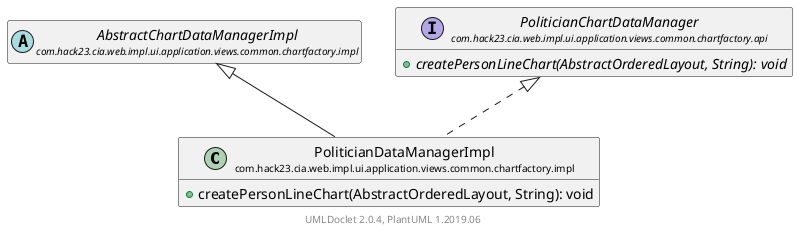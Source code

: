 @startuml
    set namespaceSeparator none
    hide empty fields
    hide empty methods

    class "<size:14>PoliticianDataManagerImpl\n<size:10>com.hack23.cia.web.impl.ui.application.views.common.chartfactory.impl" as com.hack23.cia.web.impl.ui.application.views.common.chartfactory.impl.PoliticianDataManagerImpl [[PoliticianDataManagerImpl.html]] {
        +createPersonLineChart(AbstractOrderedLayout, String): void
    }

    abstract class "<size:14>AbstractChartDataManagerImpl\n<size:10>com.hack23.cia.web.impl.ui.application.views.common.chartfactory.impl" as com.hack23.cia.web.impl.ui.application.views.common.chartfactory.impl.AbstractChartDataManagerImpl [[AbstractChartDataManagerImpl.html]]
    interface "<size:14>PoliticianChartDataManager\n<size:10>com.hack23.cia.web.impl.ui.application.views.common.chartfactory.api" as com.hack23.cia.web.impl.ui.application.views.common.chartfactory.api.PoliticianChartDataManager [[../api/PoliticianChartDataManager.html]] {
        {abstract} +createPersonLineChart(AbstractOrderedLayout, String): void
    }

    com.hack23.cia.web.impl.ui.application.views.common.chartfactory.impl.AbstractChartDataManagerImpl <|-- com.hack23.cia.web.impl.ui.application.views.common.chartfactory.impl.PoliticianDataManagerImpl
    com.hack23.cia.web.impl.ui.application.views.common.chartfactory.api.PoliticianChartDataManager <|.. com.hack23.cia.web.impl.ui.application.views.common.chartfactory.impl.PoliticianDataManagerImpl

    center footer UMLDoclet 2.0.4, PlantUML 1.2019.06
@enduml
